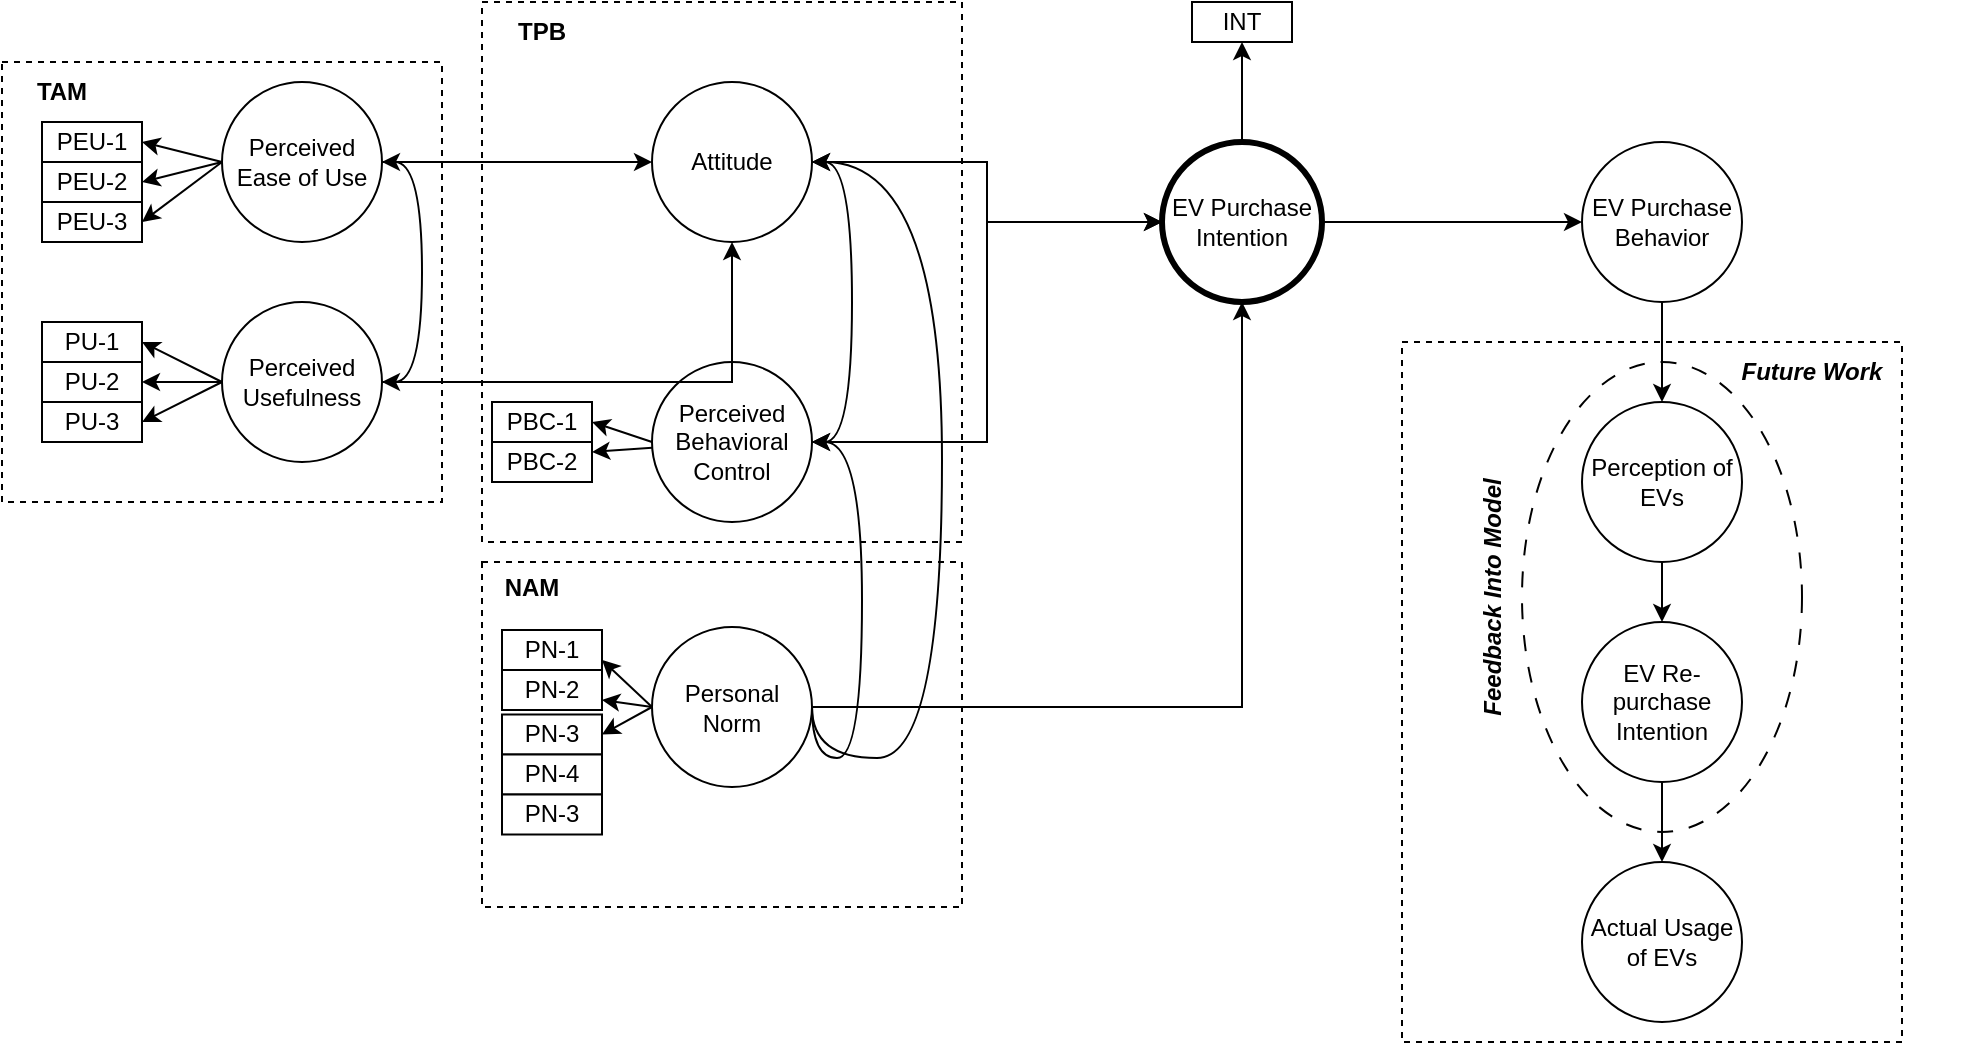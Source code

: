 <mxfile version="21.1.2" type="github">
  <diagram name="Page-1" id="kJrWrPGSgi8lEbWL6mTn">
    <mxGraphModel dx="1434" dy="804" grid="1" gridSize="10" guides="1" tooltips="1" connect="1" arrows="1" fold="1" page="1" pageScale="1" pageWidth="1169" pageHeight="827" math="0" shadow="0">
      <root>
        <mxCell id="0" />
        <mxCell id="1" parent="0" />
        <mxCell id="UyxpPyiTh_7J5SObI_an-36" value="" style="rounded=0;whiteSpace=wrap;html=1;fillColor=none;dashed=1;" vertex="1" parent="1">
          <mxGeometry x="380" y="90" width="240" height="270" as="geometry" />
        </mxCell>
        <mxCell id="UyxpPyiTh_7J5SObI_an-35" value="" style="rounded=0;whiteSpace=wrap;html=1;fillColor=none;dashed=1;" vertex="1" parent="1">
          <mxGeometry x="140" y="120" width="220" height="220" as="geometry" />
        </mxCell>
        <mxCell id="UyxpPyiTh_7J5SObI_an-37" value="" style="rounded=0;whiteSpace=wrap;html=1;fillColor=none;dashed=1;" vertex="1" parent="1">
          <mxGeometry x="380" y="370" width="240" height="172.5" as="geometry" />
        </mxCell>
        <mxCell id="IYlS7my690wejQT6I9Gt-76" value="" style="ellipse;whiteSpace=wrap;html=1;dashed=1;dashPattern=8 8;fillColor=none;" parent="1" vertex="1">
          <mxGeometry x="900" y="270" width="140" height="235" as="geometry" />
        </mxCell>
        <mxCell id="IYlS7my690wejQT6I9Gt-69" value="" style="whiteSpace=wrap;html=1;fillColor=none;dashed=1;" parent="1" vertex="1">
          <mxGeometry x="840" y="260" width="250" height="350" as="geometry" />
        </mxCell>
        <mxCell id="UyxpPyiTh_7J5SObI_an-33" style="edgeStyle=orthogonalEdgeStyle;rounded=0;orthogonalLoop=1;jettySize=auto;html=1;" edge="1" parent="1" source="IYlS7my690wejQT6I9Gt-1" target="IYlS7my690wejQT6I9Gt-67">
          <mxGeometry relative="1" as="geometry" />
        </mxCell>
        <mxCell id="UyxpPyiTh_7J5SObI_an-47" style="edgeStyle=orthogonalEdgeStyle;curved=1;rounded=0;orthogonalLoop=1;jettySize=auto;html=1;exitX=1;exitY=0.5;exitDx=0;exitDy=0;entryX=1;entryY=0.5;entryDx=0;entryDy=0;startArrow=classic;startFill=1;" edge="1" parent="1" source="IYlS7my690wejQT6I9Gt-1" target="IYlS7my690wejQT6I9Gt-2">
          <mxGeometry relative="1" as="geometry" />
        </mxCell>
        <mxCell id="IYlS7my690wejQT6I9Gt-1" value="Attitude" style="ellipse;whiteSpace=wrap;html=1;aspect=fixed;" parent="1" vertex="1">
          <mxGeometry x="465" y="130" width="80" height="80" as="geometry" />
        </mxCell>
        <mxCell id="IYlS7my690wejQT6I9Gt-91" style="edgeStyle=orthogonalEdgeStyle;rounded=0;orthogonalLoop=1;jettySize=auto;html=1;entryX=0;entryY=0.5;entryDx=0;entryDy=0;" parent="1" source="IYlS7my690wejQT6I9Gt-2" target="IYlS7my690wejQT6I9Gt-67" edge="1">
          <mxGeometry relative="1" as="geometry" />
        </mxCell>
        <mxCell id="IYlS7my690wejQT6I9Gt-2" value="Perceived Behavioral Control" style="ellipse;whiteSpace=wrap;html=1;aspect=fixed;" parent="1" vertex="1">
          <mxGeometry x="465" y="270" width="80" height="80" as="geometry" />
        </mxCell>
        <mxCell id="IYlS7my690wejQT6I9Gt-89" style="edgeStyle=orthogonalEdgeStyle;rounded=0;orthogonalLoop=1;jettySize=auto;html=1;" parent="1" source="IYlS7my690wejQT6I9Gt-4" target="IYlS7my690wejQT6I9Gt-67" edge="1">
          <mxGeometry relative="1" as="geometry" />
        </mxCell>
        <mxCell id="UyxpPyiTh_7J5SObI_an-48" style="edgeStyle=orthogonalEdgeStyle;curved=1;rounded=0;orthogonalLoop=1;jettySize=auto;html=1;exitX=1;exitY=0.5;exitDx=0;exitDy=0;entryX=1;entryY=0.5;entryDx=0;entryDy=0;" edge="1" parent="1" source="IYlS7my690wejQT6I9Gt-4" target="IYlS7my690wejQT6I9Gt-1">
          <mxGeometry relative="1" as="geometry">
            <Array as="points">
              <mxPoint x="610" y="468" />
              <mxPoint x="610" y="170" />
            </Array>
          </mxGeometry>
        </mxCell>
        <mxCell id="UyxpPyiTh_7J5SObI_an-49" style="edgeStyle=orthogonalEdgeStyle;curved=1;rounded=0;orthogonalLoop=1;jettySize=auto;html=1;exitX=1;exitY=0.5;exitDx=0;exitDy=0;entryX=1;entryY=0.5;entryDx=0;entryDy=0;" edge="1" parent="1" source="IYlS7my690wejQT6I9Gt-4" target="IYlS7my690wejQT6I9Gt-2">
          <mxGeometry relative="1" as="geometry">
            <mxPoint x="550" y="340" as="targetPoint" />
            <Array as="points">
              <mxPoint x="570" y="468" />
              <mxPoint x="570" y="310" />
            </Array>
          </mxGeometry>
        </mxCell>
        <mxCell id="IYlS7my690wejQT6I9Gt-4" value="Personal Norm" style="ellipse;whiteSpace=wrap;html=1;aspect=fixed;" parent="1" vertex="1">
          <mxGeometry x="465" y="402.5" width="80" height="80" as="geometry" />
        </mxCell>
        <mxCell id="UyxpPyiTh_7J5SObI_an-12" value="" style="edgeStyle=orthogonalEdgeStyle;rounded=0;orthogonalLoop=1;jettySize=auto;html=1;" edge="1" parent="1" source="IYlS7my690wejQT6I9Gt-6" target="IYlS7my690wejQT6I9Gt-1">
          <mxGeometry relative="1" as="geometry" />
        </mxCell>
        <mxCell id="UyxpPyiTh_7J5SObI_an-46" style="edgeStyle=orthogonalEdgeStyle;curved=1;rounded=0;orthogonalLoop=1;jettySize=auto;html=1;exitX=1;exitY=0.5;exitDx=0;exitDy=0;entryX=1;entryY=0.5;entryDx=0;entryDy=0;startArrow=classic;startFill=1;" edge="1" parent="1" source="IYlS7my690wejQT6I9Gt-6" target="IYlS7my690wejQT6I9Gt-5">
          <mxGeometry relative="1" as="geometry" />
        </mxCell>
        <mxCell id="IYlS7my690wejQT6I9Gt-6" value="Perceived Ease of Use" style="ellipse;whiteSpace=wrap;html=1;aspect=fixed;" parent="1" vertex="1">
          <mxGeometry x="250" y="130" width="80" height="80" as="geometry" />
        </mxCell>
        <mxCell id="IYlS7my690wejQT6I9Gt-29" value="PBC-1" style="rounded=0;whiteSpace=wrap;html=1;" parent="1" vertex="1">
          <mxGeometry x="385" y="290" width="50" height="20" as="geometry" />
        </mxCell>
        <mxCell id="IYlS7my690wejQT6I9Gt-33" value="PBC-2" style="rounded=0;whiteSpace=wrap;html=1;" parent="1" vertex="1">
          <mxGeometry x="385" y="310" width="50" height="20" as="geometry" />
        </mxCell>
        <mxCell id="IYlS7my690wejQT6I9Gt-34" value="PN-1" style="rounded=0;whiteSpace=wrap;html=1;" parent="1" vertex="1">
          <mxGeometry x="390" y="404" width="50" height="20" as="geometry" />
        </mxCell>
        <mxCell id="IYlS7my690wejQT6I9Gt-36" value="PN-2" style="rounded=0;whiteSpace=wrap;html=1;" parent="1" vertex="1">
          <mxGeometry x="390" y="424" width="50" height="20" as="geometry" />
        </mxCell>
        <mxCell id="IYlS7my690wejQT6I9Gt-37" value="PN-3" style="rounded=0;whiteSpace=wrap;html=1;" parent="1" vertex="1">
          <mxGeometry x="390" y="446.25" width="50" height="20" as="geometry" />
        </mxCell>
        <mxCell id="IYlS7my690wejQT6I9Gt-54" value="" style="endArrow=classic;html=1;rounded=0;entryX=1;entryY=0.25;entryDx=0;entryDy=0;" parent="1" target="IYlS7my690wejQT6I9Gt-33" edge="1" source="IYlS7my690wejQT6I9Gt-2">
          <mxGeometry width="50" height="50" relative="1" as="geometry">
            <mxPoint x="355" y="310" as="sourcePoint" />
            <mxPoint x="275" y="340" as="targetPoint" />
          </mxGeometry>
        </mxCell>
        <mxCell id="IYlS7my690wejQT6I9Gt-55" value="" style="endArrow=classic;html=1;rounded=0;entryX=1;entryY=0.5;entryDx=0;entryDy=0;exitX=0;exitY=0.5;exitDx=0;exitDy=0;" parent="1" target="IYlS7my690wejQT6I9Gt-29" edge="1" source="IYlS7my690wejQT6I9Gt-2">
          <mxGeometry width="50" height="50" relative="1" as="geometry">
            <mxPoint x="355" y="310" as="sourcePoint" />
            <mxPoint x="285" y="335" as="targetPoint" />
          </mxGeometry>
        </mxCell>
        <mxCell id="IYlS7my690wejQT6I9Gt-58" value="" style="endArrow=classic;html=1;rounded=0;entryX=1;entryY=0.75;entryDx=0;entryDy=0;exitX=0;exitY=0.5;exitDx=0;exitDy=0;" parent="1" source="IYlS7my690wejQT6I9Gt-4" target="IYlS7my690wejQT6I9Gt-36" edge="1">
          <mxGeometry width="50" height="50" relative="1" as="geometry">
            <mxPoint x="362.5" y="468" as="sourcePoint" />
            <mxPoint x="442.5" y="65" as="targetPoint" />
          </mxGeometry>
        </mxCell>
        <mxCell id="IYlS7my690wejQT6I9Gt-59" value="" style="endArrow=classic;html=1;rounded=0;entryX=1;entryY=0.75;entryDx=0;entryDy=0;exitX=0;exitY=0.5;exitDx=0;exitDy=0;" parent="1" source="IYlS7my690wejQT6I9Gt-4" target="IYlS7my690wejQT6I9Gt-34" edge="1">
          <mxGeometry width="50" height="50" relative="1" as="geometry">
            <mxPoint x="522.5" y="50" as="sourcePoint" />
            <mxPoint x="442.5" y="40" as="targetPoint" />
          </mxGeometry>
        </mxCell>
        <mxCell id="IYlS7my690wejQT6I9Gt-60" value="" style="endArrow=classic;html=1;rounded=0;exitX=0;exitY=0.5;exitDx=0;exitDy=0;entryX=1;entryY=0.5;entryDx=0;entryDy=0;" parent="1" source="IYlS7my690wejQT6I9Gt-4" target="IYlS7my690wejQT6I9Gt-37" edge="1">
          <mxGeometry width="50" height="50" relative="1" as="geometry">
            <mxPoint x="175" y="510" as="sourcePoint" />
            <mxPoint x="205" y="495" as="targetPoint" />
          </mxGeometry>
        </mxCell>
        <mxCell id="IYlS7my690wejQT6I9Gt-79" value="" style="edgeStyle=orthogonalEdgeStyle;rounded=0;orthogonalLoop=1;jettySize=auto;html=1;" parent="1" source="IYlS7my690wejQT6I9Gt-67" target="IYlS7my690wejQT6I9Gt-68" edge="1">
          <mxGeometry relative="1" as="geometry" />
        </mxCell>
        <mxCell id="IYlS7my690wejQT6I9Gt-67" value="EV Purchase Intention" style="ellipse;whiteSpace=wrap;html=1;aspect=fixed;strokeWidth=3;" parent="1" vertex="1">
          <mxGeometry x="720" y="160" width="80" height="80" as="geometry" />
        </mxCell>
        <mxCell id="IYlS7my690wejQT6I9Gt-82" value="" style="edgeStyle=orthogonalEdgeStyle;rounded=0;orthogonalLoop=1;jettySize=auto;html=1;" parent="1" source="IYlS7my690wejQT6I9Gt-68" target="IYlS7my690wejQT6I9Gt-72" edge="1">
          <mxGeometry relative="1" as="geometry" />
        </mxCell>
        <mxCell id="IYlS7my690wejQT6I9Gt-68" value="EV Purchase Behavior" style="ellipse;whiteSpace=wrap;html=1;aspect=fixed;" parent="1" vertex="1">
          <mxGeometry x="930" y="160" width="80" height="80" as="geometry" />
        </mxCell>
        <mxCell id="IYlS7my690wejQT6I9Gt-70" value="&lt;b&gt;&lt;i&gt;Future Work&lt;/i&gt;&lt;/b&gt;" style="text;strokeColor=none;align=center;fillColor=none;html=1;verticalAlign=middle;whiteSpace=wrap;rounded=0;" parent="1" vertex="1">
          <mxGeometry x="970" y="260" width="150" height="30" as="geometry" />
        </mxCell>
        <mxCell id="IYlS7my690wejQT6I9Gt-80" value="" style="edgeStyle=orthogonalEdgeStyle;rounded=0;orthogonalLoop=1;jettySize=auto;html=1;" parent="1" source="IYlS7my690wejQT6I9Gt-72" target="IYlS7my690wejQT6I9Gt-73" edge="1">
          <mxGeometry relative="1" as="geometry" />
        </mxCell>
        <mxCell id="IYlS7my690wejQT6I9Gt-72" value="Perception of EVs" style="ellipse;whiteSpace=wrap;html=1;aspect=fixed;" parent="1" vertex="1">
          <mxGeometry x="930" y="290" width="80" height="80" as="geometry" />
        </mxCell>
        <mxCell id="IYlS7my690wejQT6I9Gt-81" value="" style="edgeStyle=orthogonalEdgeStyle;rounded=0;orthogonalLoop=1;jettySize=auto;html=1;" parent="1" source="IYlS7my690wejQT6I9Gt-73" target="IYlS7my690wejQT6I9Gt-74" edge="1">
          <mxGeometry relative="1" as="geometry" />
        </mxCell>
        <mxCell id="IYlS7my690wejQT6I9Gt-73" value="EV Re-purchase Intention" style="ellipse;whiteSpace=wrap;html=1;aspect=fixed;" parent="1" vertex="1">
          <mxGeometry x="930" y="400" width="80" height="80" as="geometry" />
        </mxCell>
        <mxCell id="IYlS7my690wejQT6I9Gt-74" value="Actual Usage of EVs" style="ellipse;whiteSpace=wrap;html=1;aspect=fixed;" parent="1" vertex="1">
          <mxGeometry x="930" y="520" width="80" height="80" as="geometry" />
        </mxCell>
        <mxCell id="IYlS7my690wejQT6I9Gt-83" value="&lt;b&gt;&lt;i&gt;Feedback Into Model&lt;/i&gt;&lt;/b&gt;" style="text;strokeColor=none;align=center;fillColor=none;html=1;verticalAlign=middle;whiteSpace=wrap;rounded=0;rotation=-90;" parent="1" vertex="1">
          <mxGeometry x="810" y="377.5" width="150" height="20" as="geometry" />
        </mxCell>
        <mxCell id="UyxpPyiTh_7J5SObI_an-15" style="edgeStyle=orthogonalEdgeStyle;rounded=0;orthogonalLoop=1;jettySize=auto;html=1;" edge="1" parent="1" source="IYlS7my690wejQT6I9Gt-5" target="IYlS7my690wejQT6I9Gt-1">
          <mxGeometry relative="1" as="geometry" />
        </mxCell>
        <mxCell id="IYlS7my690wejQT6I9Gt-5" value="Perceived Usefulness" style="ellipse;whiteSpace=wrap;html=1;aspect=fixed;" parent="1" vertex="1">
          <mxGeometry x="250" y="240" width="80" height="80" as="geometry" />
        </mxCell>
        <mxCell id="UyxpPyiTh_7J5SObI_an-16" value="PU-2" style="rounded=0;whiteSpace=wrap;html=1;" vertex="1" parent="1">
          <mxGeometry x="160" y="270" width="50" height="20" as="geometry" />
        </mxCell>
        <mxCell id="UyxpPyiTh_7J5SObI_an-17" value="PU-3" style="rounded=0;whiteSpace=wrap;html=1;" vertex="1" parent="1">
          <mxGeometry x="160" y="290" width="50" height="20" as="geometry" />
        </mxCell>
        <mxCell id="UyxpPyiTh_7J5SObI_an-20" value="PEU-1" style="rounded=0;whiteSpace=wrap;html=1;" vertex="1" parent="1">
          <mxGeometry x="160" y="150" width="50" height="20" as="geometry" />
        </mxCell>
        <mxCell id="UyxpPyiTh_7J5SObI_an-21" value="PEU-2" style="rounded=0;whiteSpace=wrap;html=1;" vertex="1" parent="1">
          <mxGeometry x="160" y="170" width="50" height="20" as="geometry" />
        </mxCell>
        <mxCell id="UyxpPyiTh_7J5SObI_an-22" value="PEU-3" style="rounded=0;whiteSpace=wrap;html=1;" vertex="1" parent="1">
          <mxGeometry x="160" y="190" width="50" height="20" as="geometry" />
        </mxCell>
        <mxCell id="UyxpPyiTh_7J5SObI_an-23" value="" style="endArrow=classic;html=1;rounded=0;exitX=0;exitY=0.5;exitDx=0;exitDy=0;entryX=1;entryY=0.5;entryDx=0;entryDy=0;" edge="1" parent="1" source="IYlS7my690wejQT6I9Gt-6" target="UyxpPyiTh_7J5SObI_an-20">
          <mxGeometry width="50" height="50" relative="1" as="geometry">
            <mxPoint x="600" y="315" as="sourcePoint" />
            <mxPoint x="650" y="265" as="targetPoint" />
          </mxGeometry>
        </mxCell>
        <mxCell id="UyxpPyiTh_7J5SObI_an-25" value="" style="endArrow=classic;html=1;rounded=0;entryX=1;entryY=0.5;entryDx=0;entryDy=0;exitX=0;exitY=0.5;exitDx=0;exitDy=0;" edge="1" parent="1" source="IYlS7my690wejQT6I9Gt-6" target="UyxpPyiTh_7J5SObI_an-22">
          <mxGeometry width="50" height="50" relative="1" as="geometry">
            <mxPoint x="230" y="185" as="sourcePoint" />
            <mxPoint x="190" y="155" as="targetPoint" />
          </mxGeometry>
        </mxCell>
        <mxCell id="UyxpPyiTh_7J5SObI_an-30" value="" style="endArrow=classic;html=1;rounded=0;exitX=0;exitY=0.5;exitDx=0;exitDy=0;entryX=1;entryY=0.5;entryDx=0;entryDy=0;" edge="1" parent="1" source="IYlS7my690wejQT6I9Gt-5" target="UyxpPyiTh_7J5SObI_an-16">
          <mxGeometry width="50" height="50" relative="1" as="geometry">
            <mxPoint x="220" y="270" as="sourcePoint" />
            <mxPoint x="180" y="255" as="targetPoint" />
          </mxGeometry>
        </mxCell>
        <mxCell id="UyxpPyiTh_7J5SObI_an-31" value="" style="endArrow=classic;html=1;rounded=0;exitX=0;exitY=0.5;exitDx=0;exitDy=0;entryX=1;entryY=0.5;entryDx=0;entryDy=0;" edge="1" parent="1" source="IYlS7my690wejQT6I9Gt-5" target="UyxpPyiTh_7J5SObI_an-17">
          <mxGeometry width="50" height="50" relative="1" as="geometry">
            <mxPoint x="220" y="270" as="sourcePoint" />
            <mxPoint x="180" y="275" as="targetPoint" />
          </mxGeometry>
        </mxCell>
        <mxCell id="UyxpPyiTh_7J5SObI_an-50" value="&lt;b&gt;TPB&lt;/b&gt;" style="text;strokeColor=none;align=center;fillColor=none;html=1;verticalAlign=middle;whiteSpace=wrap;rounded=0;" vertex="1" parent="1">
          <mxGeometry x="380" y="90" width="60" height="30" as="geometry" />
        </mxCell>
        <mxCell id="UyxpPyiTh_7J5SObI_an-51" value="&lt;b&gt;TAM&lt;/b&gt;" style="text;strokeColor=none;align=center;fillColor=none;html=1;verticalAlign=middle;whiteSpace=wrap;rounded=0;" vertex="1" parent="1">
          <mxGeometry x="140" y="120" width="60" height="30" as="geometry" />
        </mxCell>
        <mxCell id="UyxpPyiTh_7J5SObI_an-52" value="&lt;b&gt;NAM&lt;/b&gt;" style="text;strokeColor=none;align=center;fillColor=none;html=1;verticalAlign=middle;whiteSpace=wrap;rounded=0;" vertex="1" parent="1">
          <mxGeometry x="375" y="367.5" width="60" height="30" as="geometry" />
        </mxCell>
        <mxCell id="UyxpPyiTh_7J5SObI_an-59" value="PN-4" style="rounded=0;whiteSpace=wrap;html=1;" vertex="1" parent="1">
          <mxGeometry x="390" y="466.25" width="50" height="20" as="geometry" />
        </mxCell>
        <mxCell id="UyxpPyiTh_7J5SObI_an-60" value="PN-3" style="rounded=0;whiteSpace=wrap;html=1;" vertex="1" parent="1">
          <mxGeometry x="390" y="486.25" width="50" height="20" as="geometry" />
        </mxCell>
        <mxCell id="UyxpPyiTh_7J5SObI_an-62" value="" style="endArrow=classic;html=1;rounded=0;exitX=0;exitY=0.5;exitDx=0;exitDy=0;entryX=1;entryY=0.5;entryDx=0;entryDy=0;" edge="1" parent="1" source="IYlS7my690wejQT6I9Gt-6" target="UyxpPyiTh_7J5SObI_an-21">
          <mxGeometry width="50" height="50" relative="1" as="geometry">
            <mxPoint x="260" y="180" as="sourcePoint" />
            <mxPoint x="220" y="170" as="targetPoint" />
          </mxGeometry>
        </mxCell>
        <mxCell id="UyxpPyiTh_7J5SObI_an-66" value="" style="endArrow=classic;html=1;rounded=0;exitX=0.5;exitY=0;exitDx=0;exitDy=0;" edge="1" parent="1" source="IYlS7my690wejQT6I9Gt-67">
          <mxGeometry width="50" height="50" relative="1" as="geometry">
            <mxPoint x="800" y="80" as="sourcePoint" />
            <mxPoint x="760" y="110" as="targetPoint" />
          </mxGeometry>
        </mxCell>
        <mxCell id="UyxpPyiTh_7J5SObI_an-69" value="INT" style="rounded=0;whiteSpace=wrap;html=1;" vertex="1" parent="1">
          <mxGeometry x="735" y="90" width="50" height="20" as="geometry" />
        </mxCell>
        <mxCell id="UyxpPyiTh_7J5SObI_an-70" value="PU-1" style="rounded=0;whiteSpace=wrap;html=1;" vertex="1" parent="1">
          <mxGeometry x="160" y="250" width="50" height="20" as="geometry" />
        </mxCell>
        <mxCell id="UyxpPyiTh_7J5SObI_an-71" value="" style="endArrow=classic;html=1;rounded=0;exitX=0;exitY=0.5;exitDx=0;exitDy=0;entryX=1;entryY=0.5;entryDx=0;entryDy=0;" edge="1" parent="1" source="IYlS7my690wejQT6I9Gt-5" target="UyxpPyiTh_7J5SObI_an-70">
          <mxGeometry width="50" height="50" relative="1" as="geometry">
            <mxPoint x="260" y="290" as="sourcePoint" />
            <mxPoint x="220" y="290" as="targetPoint" />
          </mxGeometry>
        </mxCell>
      </root>
    </mxGraphModel>
  </diagram>
</mxfile>
